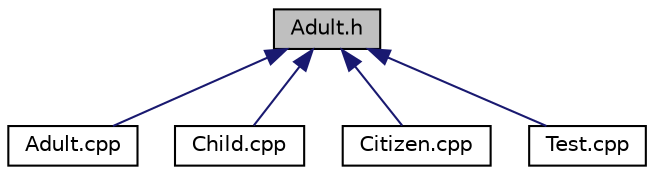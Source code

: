 digraph "Adult.h"
{
 // LATEX_PDF_SIZE
  edge [fontname="Helvetica",fontsize="10",labelfontname="Helvetica",labelfontsize="10"];
  node [fontname="Helvetica",fontsize="10",shape=record];
  Node1 [label="Adult.h",height=0.2,width=0.4,color="black", fillcolor="grey75", style="filled", fontcolor="black",tooltip="Declaration of the AdultState class."];
  Node1 -> Node2 [dir="back",color="midnightblue",fontsize="10",style="solid"];
  Node2 [label="Adult.cpp",height=0.2,width=0.4,color="black", fillcolor="white", style="filled",URL="$Adult_8cpp.html",tooltip=" "];
  Node1 -> Node3 [dir="back",color="midnightblue",fontsize="10",style="solid"];
  Node3 [label="Child.cpp",height=0.2,width=0.4,color="black", fillcolor="white", style="filled",URL="$Child_8cpp.html",tooltip=" "];
  Node1 -> Node4 [dir="back",color="midnightblue",fontsize="10",style="solid"];
  Node4 [label="Citizen.cpp",height=0.2,width=0.4,color="black", fillcolor="white", style="filled",URL="$Citizen_8cpp.html",tooltip=" "];
  Node1 -> Node5 [dir="back",color="midnightblue",fontsize="10",style="solid"];
  Node5 [label="Test.cpp",height=0.2,width=0.4,color="black", fillcolor="white", style="filled",URL="$Test_8cpp.html",tooltip=" "];
}
